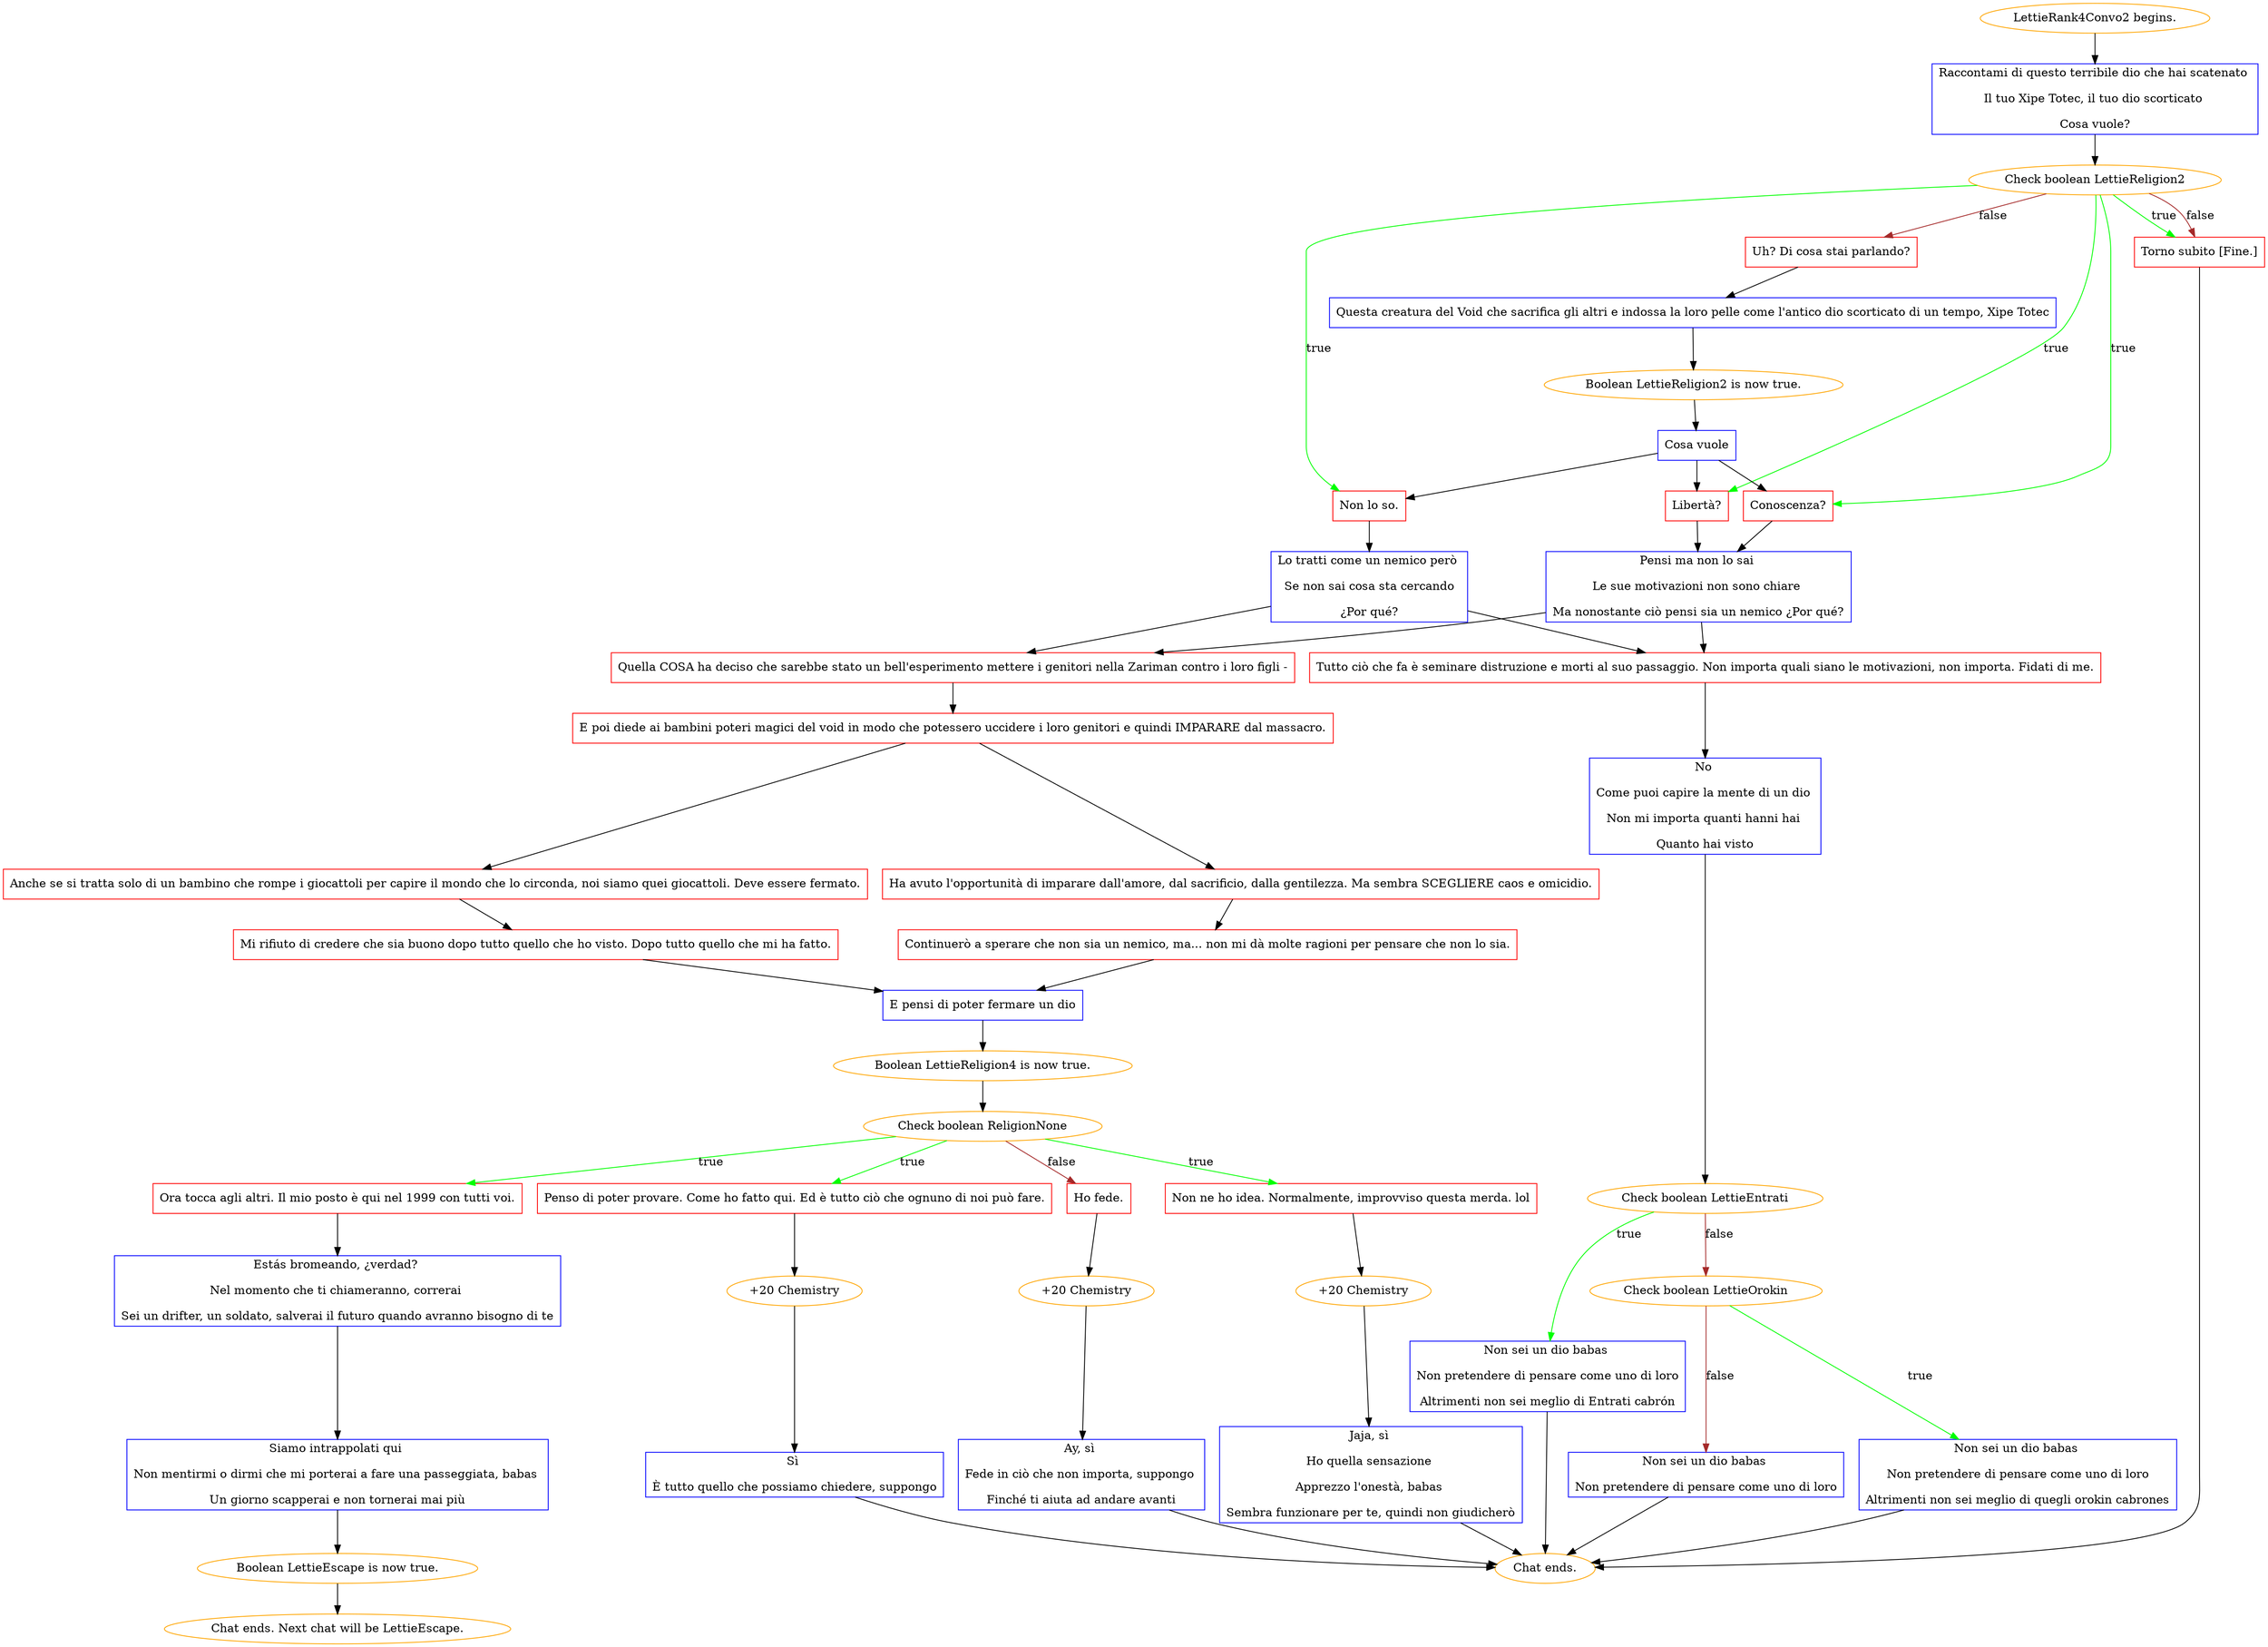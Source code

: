 digraph {
	"LettieRank4Convo2 begins." [color=orange];
		"LettieRank4Convo2 begins." -> j2563133476;
	j2563133476 [label="Raccontami di questo terribile dio che hai scatenato 
Il tuo Xipe Totec, il tuo dio scorticato 
Cosa vuole?",shape=box,color=blue];
		j2563133476 -> j1356677054;
	j1356677054 [label="Check boolean LettieReligion2",color=orange];
		j1356677054 -> j4088986859 [label=true,color=green];
		j1356677054 -> j4071799488 [label=true,color=green];
		j1356677054 -> j2167810587 [label=true,color=green];
		j1356677054 -> j430627119 [label=true,color=green];
		j1356677054 -> j2413338876 [label=false,color=brown];
		j1356677054 -> j430627119 [label=false,color=brown];
	j4088986859 [label="Libertà?",shape=box,color=red];
		j4088986859 -> j2293213259;
	j4071799488 [label="Conoscenza?",shape=box,color=red];
		j4071799488 -> j2293213259;
	j2167810587 [label="Non lo so.",shape=box,color=red];
		j2167810587 -> j3139795248;
	j430627119 [label="Torno subito [Fine.]",shape=box,color=red];
		j430627119 -> "Chat ends.";
	j2413338876 [label="Uh? Di cosa stai parlando?",shape=box,color=red];
		j2413338876 -> j4085083541;
	j2293213259 [label="Pensi ma non lo sai 
Le sue motivazioni non sono chiare 
Ma nonostante ciò pensi sia un nemico ¿Por qué?",shape=box,color=blue];
		j2293213259 -> j3379889884;
		j2293213259 -> j2309964031;
	j3139795248 [label="Lo tratti come un nemico però 
Se non sai cosa sta cercando
¿Por qué?",shape=box,color=blue];
		j3139795248 -> j3379889884;
		j3139795248 -> j2309964031;
	"Chat ends." [color=orange];
	j4085083541 [label="Questa creatura del Void che sacrifica gli altri e indossa la loro pelle come l'antico dio scorticato di un tempo, Xipe Totec",shape=box,color=blue];
		j4085083541 -> j2502212605;
	j3379889884 [label="Quella COSA ha deciso che sarebbe stato un bell'esperimento mettere i genitori nella Zariman contro i loro figli -",shape=box,color=red];
		j3379889884 -> j2628804743;
	j2309964031 [label="Tutto ciò che fa è seminare distruzione e morti al suo passaggio. Non importa quali siano le motivazioni, non importa. Fidati di me.",shape=box,color=red];
		j2309964031 -> j2473692712;
	j2502212605 [label="Boolean LettieReligion2 is now true.",color=orange];
		j2502212605 -> j2556265238;
	j2628804743 [label="E poi diede ai bambini poteri magici del void in modo che potessero uccidere i loro genitori e quindi IMPARARE dal massacro.",shape=box,color=red];
		j2628804743 -> j3880767292;
		j2628804743 -> j1243940890;
	j2473692712 [label="No 
Come puoi capire la mente di un dio 
Non mi importa quanti hanni hai 
Quanto hai visto",shape=box,color=blue];
		j2473692712 -> j2154935428;
	j2556265238 [label="Cosa vuole",shape=box,color=blue];
		j2556265238 -> j4088986859;
		j2556265238 -> j4071799488;
		j2556265238 -> j2167810587;
	j3880767292 [label="Ha avuto l'opportunità di imparare dall'amore, dal sacrificio, dalla gentilezza. Ma sembra SCEGLIERE caos e omicidio.",shape=box,color=red];
		j3880767292 -> j1825135366;
	j1243940890 [label="Anche se si tratta solo di un bambino che rompe i giocattoli per capire il mondo che lo circonda, noi siamo quei giocattoli. Deve essere fermato.",shape=box,color=red];
		j1243940890 -> j765120416;
	j2154935428 [label="Check boolean LettieEntrati",color=orange];
		j2154935428 -> j3135763665 [label=true,color=green];
		j2154935428 -> j2834367091 [label=false,color=brown];
	j1825135366 [label="Continuerò a sperare che non sia un nemico, ma... non mi dà molte ragioni per pensare che non lo sia.",shape=box,color=red];
		j1825135366 -> j3327704575;
	j765120416 [label="Mi rifiuto di credere che sia buono dopo tutto quello che ho visto. Dopo tutto quello che mi ha fatto.",shape=box,color=red];
		j765120416 -> j3327704575;
	j3135763665 [label="Non sei un dio babas 
Non pretendere di pensare come uno di loro
Altrimenti non sei meglio di Entrati cabrón",shape=box,color=blue];
		j3135763665 -> "Chat ends.";
	j2834367091 [label="Check boolean LettieOrokin",color=orange];
		j2834367091 -> j576797657 [label=true,color=green];
		j2834367091 -> j2384080514 [label=false,color=brown];
	j3327704575 [label="E pensi di poter fermare un dio",shape=box,color=blue];
		j3327704575 -> j1724044313;
	j576797657 [label="Non sei un dio babas 
Non pretendere di pensare come uno di loro
Altrimenti non sei meglio di quegli orokin cabrones",shape=box,color=blue];
		j576797657 -> "Chat ends.";
	j2384080514 [label="Non sei un dio babas 
Non pretendere di pensare come uno di loro",shape=box,color=blue];
		j2384080514 -> "Chat ends.";
	j1724044313 [label="Boolean LettieReligion4 is now true.",color=orange];
		j1724044313 -> j4029075512;
	j4029075512 [label="Check boolean ReligionNone",color=orange];
		j4029075512 -> j3962966288 [label=true,color=green];
		j4029075512 -> j3909789663 [label=true,color=green];
		j4029075512 -> j3440533444 [label=true,color=green];
		j4029075512 -> j2942859284 [label=false,color=brown];
	j3962966288 [label="Non ne ho idea. Normalmente, improvviso questa merda. lol",shape=box,color=red];
		j3962966288 -> j612747904;
	j3909789663 [label="Penso di poter provare. Come ho fatto qui. Ed è tutto ciò che ognuno di noi può fare.",shape=box,color=red];
		j3909789663 -> j2047850444;
	j3440533444 [label="Ora tocca agli altri. Il mio posto è qui nel 1999 con tutti voi.",shape=box,color=red];
		j3440533444 -> j85846952;
	j2942859284 [label="Ho fede.",shape=box,color=red];
		j2942859284 -> j3626311084;
	j612747904 [label="+20 Chemistry",color=orange];
		j612747904 -> j1574919937;
	j2047850444 [label="+20 Chemistry",color=orange];
		j2047850444 -> j3074785986;
	j85846952 [label="Estás bromeando, ¿verdad? 
Nel momento che ti chiameranno, correrai 
Sei un drifter, un soldato, salverai il futuro quando avranno bisogno di te",shape=box,color=blue];
		j85846952 -> j2521911706;
	j3626311084 [label="+20 Chemistry",color=orange];
		j3626311084 -> j853075906;
	j1574919937 [label="Jaja, sì 
Ho quella sensazione 
Apprezzo l'onestà, babas 
Sembra funzionare per te, quindi non giudicherò",shape=box,color=blue];
		j1574919937 -> "Chat ends.";
	j3074785986 [label="Sì 
È tutto quello che possiamo chiedere, suppongo",shape=box,color=blue];
		j3074785986 -> "Chat ends.";
	j2521911706 [label="Siamo intrappolati qui 
Non mentirmi o dirmi che mi porterai a fare una passeggiata, babas 
Un giorno scapperai e non tornerai mai più",shape=box,color=blue];
		j2521911706 -> j1464801759;
	j853075906 [label="Ay, sì 
Fede in ciò che non importa, suppongo 
Finché ti aiuta ad andare avanti",shape=box,color=blue];
		j853075906 -> "Chat ends.";
	j1464801759 [label="Boolean LettieEscape is now true.",color=orange];
		j1464801759 -> "Chat ends. Next chat will be LettieEscape.";
	"Chat ends. Next chat will be LettieEscape." [color=orange];
}